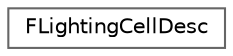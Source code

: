 digraph "Graphical Class Hierarchy"
{
 // INTERACTIVE_SVG=YES
 // LATEX_PDF_SIZE
  bgcolor="transparent";
  edge [fontname=Helvetica,fontsize=10,labelfontname=Helvetica,labelfontsize=10];
  node [fontname=Helvetica,fontsize=10,shape=box,height=0.2,width=0.4];
  rankdir="LR";
  Node0 [id="Node000000",label="FLightingCellDesc",height=0.2,width=0.4,color="grey40", fillcolor="white", style="filled",URL="$d6/dc8/structFLightingCellDesc.html",tooltip=" "];
}
